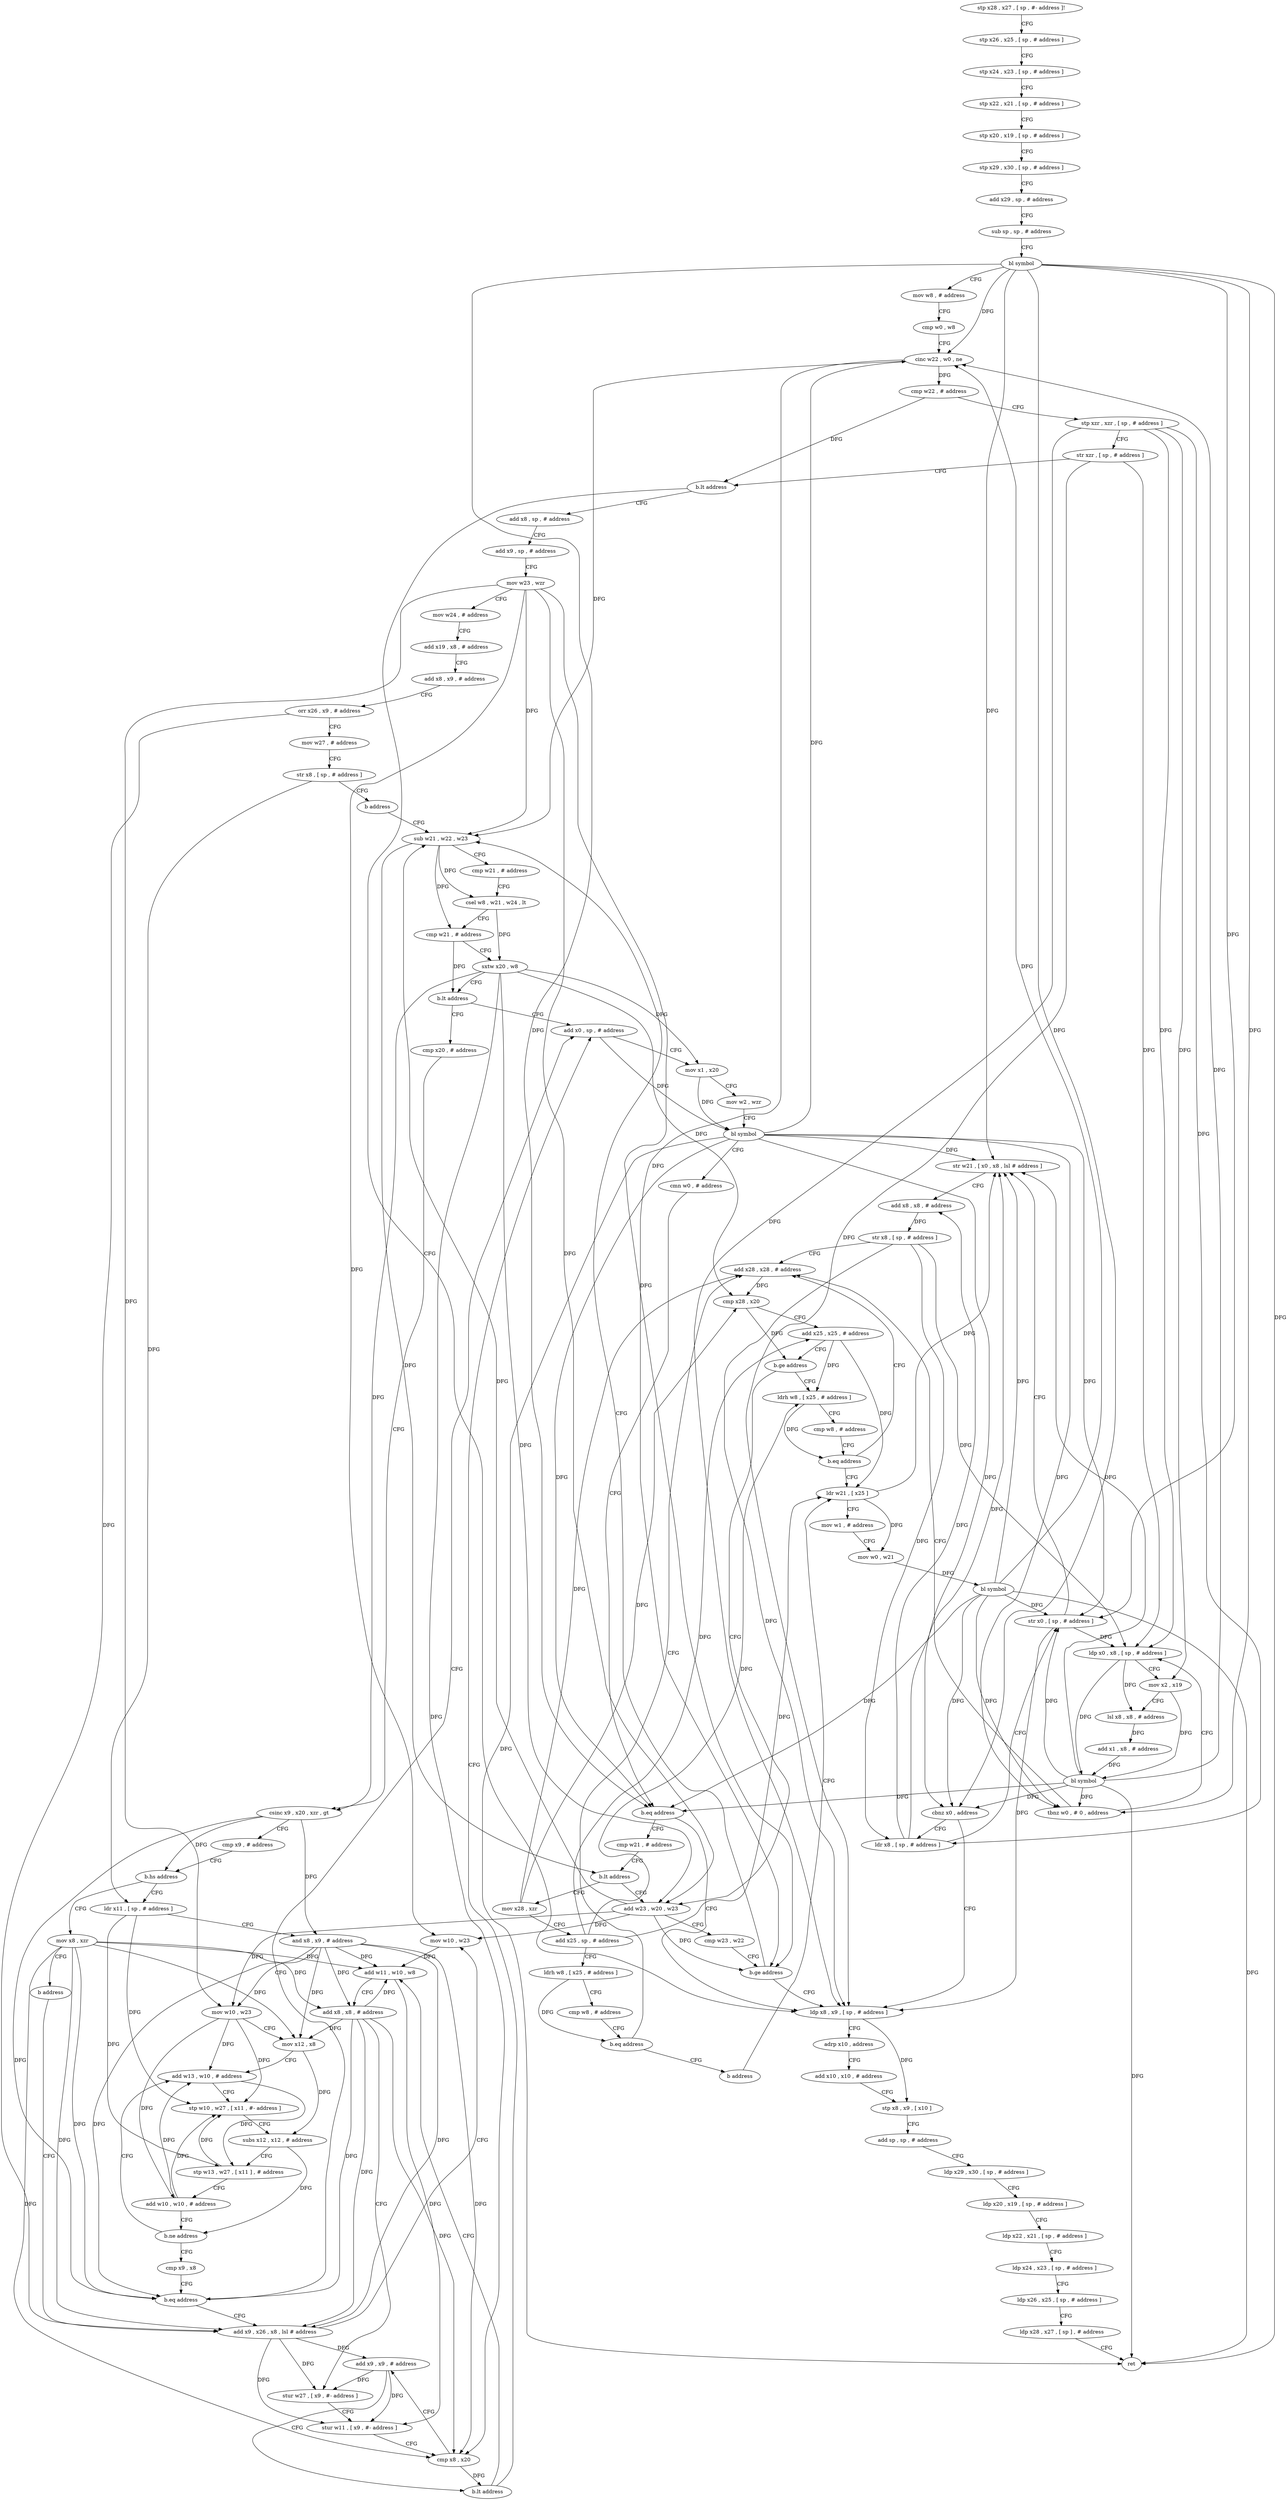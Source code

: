 digraph "func" {
"4264300" [label = "stp x28 , x27 , [ sp , #- address ]!" ]
"4264304" [label = "stp x26 , x25 , [ sp , # address ]" ]
"4264308" [label = "stp x24 , x23 , [ sp , # address ]" ]
"4264312" [label = "stp x22 , x21 , [ sp , # address ]" ]
"4264316" [label = "stp x20 , x19 , [ sp , # address ]" ]
"4264320" [label = "stp x29 , x30 , [ sp , # address ]" ]
"4264324" [label = "add x29 , sp , # address" ]
"4264328" [label = "sub sp , sp , # address" ]
"4264332" [label = "bl symbol" ]
"4264336" [label = "mov w8 , # address" ]
"4264340" [label = "cmp w0 , w8" ]
"4264344" [label = "cinc w22 , w0 , ne" ]
"4264348" [label = "cmp w22 , # address" ]
"4264352" [label = "stp xzr , xzr , [ sp , # address ]" ]
"4264356" [label = "str xzr , [ sp , # address ]" ]
"4264360" [label = "b.lt address" ]
"4264696" [label = "ldp x8 , x9 , [ sp , # address ]" ]
"4264364" [label = "add x8 , sp , # address" ]
"4264700" [label = "adrp x10 , address" ]
"4264704" [label = "add x10 , x10 , # address" ]
"4264708" [label = "stp x8 , x9 , [ x10 ]" ]
"4264712" [label = "add sp , sp , # address" ]
"4264716" [label = "ldp x29 , x30 , [ sp , # address ]" ]
"4264720" [label = "ldp x20 , x19 , [ sp , # address ]" ]
"4264724" [label = "ldp x22 , x21 , [ sp , # address ]" ]
"4264728" [label = "ldp x24 , x23 , [ sp , # address ]" ]
"4264732" [label = "ldp x26 , x25 , [ sp , # address ]" ]
"4264736" [label = "ldp x28 , x27 , [ sp ] , # address" ]
"4264740" [label = "ret" ]
"4264368" [label = "add x9 , sp , # address" ]
"4264372" [label = "mov w23 , wzr" ]
"4264376" [label = "mov w24 , # address" ]
"4264380" [label = "add x19 , x8 , # address" ]
"4264384" [label = "add x8 , x9 , # address" ]
"4264388" [label = "orr x26 , x9 , # address" ]
"4264392" [label = "mov w27 , # address" ]
"4264396" [label = "str x8 , [ sp , # address ]" ]
"4264400" [label = "b address" ]
"4264416" [label = "sub w21 , w22 , w23" ]
"4264420" [label = "cmp w21 , # address" ]
"4264424" [label = "csel w8 , w21 , w24 , lt" ]
"4264428" [label = "cmp w21 , # address" ]
"4264432" [label = "sxtw x20 , w8" ]
"4264436" [label = "b.lt address" ]
"4264548" [label = "add x0 , sp , # address" ]
"4264440" [label = "cmp x20 , # address" ]
"4264552" [label = "mov x1 , x20" ]
"4264556" [label = "mov w2 , wzr" ]
"4264560" [label = "bl symbol" ]
"4264564" [label = "cmn w0 , # address" ]
"4264568" [label = "b.eq address" ]
"4264572" [label = "cmp w21 , # address" ]
"4264444" [label = "csinc x9 , x20 , xzr , gt" ]
"4264448" [label = "cmp x9 , # address" ]
"4264452" [label = "b.hs address" ]
"4264464" [label = "ldr x11 , [ sp , # address ]" ]
"4264456" [label = "mov x8 , xzr" ]
"4264576" [label = "b.lt address" ]
"4264404" [label = "add w23 , w20 , w23" ]
"4264580" [label = "mov x28 , xzr" ]
"4264468" [label = "and x8 , x9 , # address" ]
"4264472" [label = "mov w10 , w23" ]
"4264476" [label = "mov x12 , x8" ]
"4264480" [label = "add w13 , w10 , # address" ]
"4264460" [label = "b address" ]
"4264512" [label = "add x9 , x26 , x8 , lsl # address" ]
"4264408" [label = "cmp w23 , w22" ]
"4264412" [label = "b.ge address" ]
"4264584" [label = "add x25 , sp , # address" ]
"4264588" [label = "ldrh w8 , [ x25 , # address ]" ]
"4264592" [label = "cmp w8 , # address" ]
"4264596" [label = "b.eq address" ]
"4264624" [label = "add x28 , x28 , # address" ]
"4264600" [label = "b address" ]
"4264484" [label = "stp w10 , w27 , [ x11 , #- address ]" ]
"4264488" [label = "subs x12 , x12 , # address" ]
"4264492" [label = "stp w13 , w27 , [ x11 ] , # address" ]
"4264496" [label = "add w10 , w10 , # address" ]
"4264500" [label = "b.ne address" ]
"4264504" [label = "cmp x9 , x8" ]
"4264508" [label = "b.eq address" ]
"4264516" [label = "mov w10 , w23" ]
"4264520" [label = "add w11 , w10 , w8" ]
"4264628" [label = "cmp x28 , x20" ]
"4264632" [label = "add x25 , x25 , # address" ]
"4264636" [label = "b.ge address" ]
"4264640" [label = "ldrh w8 , [ x25 , # address ]" ]
"4264652" [label = "ldr w21 , [ x25 ]" ]
"4264524" [label = "add x8 , x8 , # address" ]
"4264528" [label = "stur w27 , [ x9 , #- address ]" ]
"4264532" [label = "stur w11 , [ x9 , #- address ]" ]
"4264536" [label = "cmp x8 , x20" ]
"4264540" [label = "add x9 , x9 , # address" ]
"4264544" [label = "b.lt address" ]
"4264644" [label = "cmp w8 , # address" ]
"4264648" [label = "b.eq address" ]
"4264656" [label = "mov w1 , # address" ]
"4264660" [label = "mov w0 , w21" ]
"4264664" [label = "bl symbol" ]
"4264668" [label = "tbnz w0 , # 0 , address" ]
"4264672" [label = "ldp x0 , x8 , [ sp , # address ]" ]
"4264676" [label = "mov x2 , x19" ]
"4264680" [label = "lsl x8 , x8 , # address" ]
"4264684" [label = "add x1 , x8 , # address" ]
"4264688" [label = "bl symbol" ]
"4264692" [label = "cbnz x0 , address" ]
"4264604" [label = "ldr x8 , [ sp , # address ]" ]
"4264608" [label = "str x0 , [ sp , # address ]" ]
"4264612" [label = "str w21 , [ x0 , x8 , lsl # address ]" ]
"4264616" [label = "add x8 , x8 , # address" ]
"4264620" [label = "str x8 , [ sp , # address ]" ]
"4264300" -> "4264304" [ label = "CFG" ]
"4264304" -> "4264308" [ label = "CFG" ]
"4264308" -> "4264312" [ label = "CFG" ]
"4264312" -> "4264316" [ label = "CFG" ]
"4264316" -> "4264320" [ label = "CFG" ]
"4264320" -> "4264324" [ label = "CFG" ]
"4264324" -> "4264328" [ label = "CFG" ]
"4264328" -> "4264332" [ label = "CFG" ]
"4264332" -> "4264336" [ label = "CFG" ]
"4264332" -> "4264344" [ label = "DFG" ]
"4264332" -> "4264740" [ label = "DFG" ]
"4264332" -> "4264568" [ label = "DFG" ]
"4264332" -> "4264668" [ label = "DFG" ]
"4264332" -> "4264692" [ label = "DFG" ]
"4264332" -> "4264608" [ label = "DFG" ]
"4264332" -> "4264612" [ label = "DFG" ]
"4264336" -> "4264340" [ label = "CFG" ]
"4264340" -> "4264344" [ label = "CFG" ]
"4264344" -> "4264348" [ label = "DFG" ]
"4264344" -> "4264416" [ label = "DFG" ]
"4264344" -> "4264412" [ label = "DFG" ]
"4264348" -> "4264352" [ label = "CFG" ]
"4264348" -> "4264360" [ label = "DFG" ]
"4264352" -> "4264356" [ label = "CFG" ]
"4264352" -> "4264696" [ label = "DFG" ]
"4264352" -> "4264672" [ label = "DFG" ]
"4264352" -> "4264604" [ label = "DFG" ]
"4264352" -> "4264676" [ label = "DFG" ]
"4264356" -> "4264360" [ label = "CFG" ]
"4264356" -> "4264696" [ label = "DFG" ]
"4264356" -> "4264672" [ label = "DFG" ]
"4264360" -> "4264696" [ label = "CFG" ]
"4264360" -> "4264364" [ label = "CFG" ]
"4264696" -> "4264700" [ label = "CFG" ]
"4264696" -> "4264708" [ label = "DFG" ]
"4264364" -> "4264368" [ label = "CFG" ]
"4264700" -> "4264704" [ label = "CFG" ]
"4264704" -> "4264708" [ label = "CFG" ]
"4264708" -> "4264712" [ label = "CFG" ]
"4264712" -> "4264716" [ label = "CFG" ]
"4264716" -> "4264720" [ label = "CFG" ]
"4264720" -> "4264724" [ label = "CFG" ]
"4264724" -> "4264728" [ label = "CFG" ]
"4264728" -> "4264732" [ label = "CFG" ]
"4264732" -> "4264736" [ label = "CFG" ]
"4264736" -> "4264740" [ label = "CFG" ]
"4264368" -> "4264372" [ label = "CFG" ]
"4264372" -> "4264376" [ label = "CFG" ]
"4264372" -> "4264416" [ label = "DFG" ]
"4264372" -> "4264404" [ label = "DFG" ]
"4264372" -> "4264412" [ label = "DFG" ]
"4264372" -> "4264472" [ label = "DFG" ]
"4264372" -> "4264516" [ label = "DFG" ]
"4264376" -> "4264380" [ label = "CFG" ]
"4264380" -> "4264384" [ label = "CFG" ]
"4264384" -> "4264388" [ label = "CFG" ]
"4264388" -> "4264392" [ label = "CFG" ]
"4264388" -> "4264512" [ label = "DFG" ]
"4264392" -> "4264396" [ label = "CFG" ]
"4264396" -> "4264400" [ label = "CFG" ]
"4264396" -> "4264464" [ label = "DFG" ]
"4264400" -> "4264416" [ label = "CFG" ]
"4264416" -> "4264420" [ label = "CFG" ]
"4264416" -> "4264424" [ label = "DFG" ]
"4264416" -> "4264428" [ label = "DFG" ]
"4264416" -> "4264576" [ label = "DFG" ]
"4264420" -> "4264424" [ label = "CFG" ]
"4264424" -> "4264428" [ label = "CFG" ]
"4264424" -> "4264432" [ label = "DFG" ]
"4264428" -> "4264432" [ label = "CFG" ]
"4264428" -> "4264436" [ label = "DFG" ]
"4264432" -> "4264436" [ label = "CFG" ]
"4264432" -> "4264552" [ label = "DFG" ]
"4264432" -> "4264444" [ label = "DFG" ]
"4264432" -> "4264404" [ label = "DFG" ]
"4264432" -> "4264628" [ label = "DFG" ]
"4264432" -> "4264536" [ label = "DFG" ]
"4264436" -> "4264548" [ label = "CFG" ]
"4264436" -> "4264440" [ label = "CFG" ]
"4264548" -> "4264552" [ label = "CFG" ]
"4264548" -> "4264560" [ label = "DFG" ]
"4264440" -> "4264444" [ label = "CFG" ]
"4264552" -> "4264556" [ label = "CFG" ]
"4264552" -> "4264560" [ label = "DFG" ]
"4264556" -> "4264560" [ label = "CFG" ]
"4264560" -> "4264564" [ label = "CFG" ]
"4264560" -> "4264344" [ label = "DFG" ]
"4264560" -> "4264740" [ label = "DFG" ]
"4264560" -> "4264568" [ label = "DFG" ]
"4264560" -> "4264668" [ label = "DFG" ]
"4264560" -> "4264692" [ label = "DFG" ]
"4264560" -> "4264608" [ label = "DFG" ]
"4264560" -> "4264612" [ label = "DFG" ]
"4264564" -> "4264568" [ label = "CFG" ]
"4264568" -> "4264696" [ label = "CFG" ]
"4264568" -> "4264572" [ label = "CFG" ]
"4264572" -> "4264576" [ label = "CFG" ]
"4264444" -> "4264448" [ label = "CFG" ]
"4264444" -> "4264452" [ label = "DFG" ]
"4264444" -> "4264468" [ label = "DFG" ]
"4264444" -> "4264508" [ label = "DFG" ]
"4264448" -> "4264452" [ label = "CFG" ]
"4264452" -> "4264464" [ label = "CFG" ]
"4264452" -> "4264456" [ label = "CFG" ]
"4264464" -> "4264468" [ label = "CFG" ]
"4264464" -> "4264484" [ label = "DFG" ]
"4264464" -> "4264492" [ label = "DFG" ]
"4264456" -> "4264460" [ label = "CFG" ]
"4264456" -> "4264476" [ label = "DFG" ]
"4264456" -> "4264512" [ label = "DFG" ]
"4264456" -> "4264508" [ label = "DFG" ]
"4264456" -> "4264520" [ label = "DFG" ]
"4264456" -> "4264524" [ label = "DFG" ]
"4264456" -> "4264536" [ label = "DFG" ]
"4264576" -> "4264404" [ label = "CFG" ]
"4264576" -> "4264580" [ label = "CFG" ]
"4264404" -> "4264408" [ label = "CFG" ]
"4264404" -> "4264416" [ label = "DFG" ]
"4264404" -> "4264412" [ label = "DFG" ]
"4264404" -> "4264472" [ label = "DFG" ]
"4264404" -> "4264516" [ label = "DFG" ]
"4264580" -> "4264584" [ label = "CFG" ]
"4264580" -> "4264624" [ label = "DFG" ]
"4264580" -> "4264628" [ label = "DFG" ]
"4264468" -> "4264472" [ label = "CFG" ]
"4264468" -> "4264476" [ label = "DFG" ]
"4264468" -> "4264512" [ label = "DFG" ]
"4264468" -> "4264508" [ label = "DFG" ]
"4264468" -> "4264520" [ label = "DFG" ]
"4264468" -> "4264524" [ label = "DFG" ]
"4264468" -> "4264536" [ label = "DFG" ]
"4264472" -> "4264476" [ label = "CFG" ]
"4264472" -> "4264480" [ label = "DFG" ]
"4264472" -> "4264484" [ label = "DFG" ]
"4264472" -> "4264496" [ label = "DFG" ]
"4264476" -> "4264480" [ label = "CFG" ]
"4264476" -> "4264488" [ label = "DFG" ]
"4264480" -> "4264484" [ label = "CFG" ]
"4264480" -> "4264492" [ label = "DFG" ]
"4264460" -> "4264512" [ label = "CFG" ]
"4264512" -> "4264516" [ label = "CFG" ]
"4264512" -> "4264528" [ label = "DFG" ]
"4264512" -> "4264532" [ label = "DFG" ]
"4264512" -> "4264540" [ label = "DFG" ]
"4264408" -> "4264412" [ label = "CFG" ]
"4264412" -> "4264696" [ label = "CFG" ]
"4264412" -> "4264416" [ label = "CFG" ]
"4264584" -> "4264588" [ label = "CFG" ]
"4264584" -> "4264632" [ label = "DFG" ]
"4264584" -> "4264640" [ label = "DFG" ]
"4264584" -> "4264652" [ label = "DFG" ]
"4264588" -> "4264592" [ label = "CFG" ]
"4264588" -> "4264596" [ label = "DFG" ]
"4264592" -> "4264596" [ label = "CFG" ]
"4264596" -> "4264624" [ label = "CFG" ]
"4264596" -> "4264600" [ label = "CFG" ]
"4264624" -> "4264628" [ label = "DFG" ]
"4264600" -> "4264652" [ label = "CFG" ]
"4264484" -> "4264488" [ label = "CFG" ]
"4264488" -> "4264492" [ label = "CFG" ]
"4264488" -> "4264500" [ label = "DFG" ]
"4264492" -> "4264496" [ label = "CFG" ]
"4264492" -> "4264484" [ label = "DFG" ]
"4264496" -> "4264500" [ label = "CFG" ]
"4264496" -> "4264480" [ label = "DFG" ]
"4264496" -> "4264484" [ label = "DFG" ]
"4264500" -> "4264480" [ label = "CFG" ]
"4264500" -> "4264504" [ label = "CFG" ]
"4264504" -> "4264508" [ label = "CFG" ]
"4264508" -> "4264548" [ label = "CFG" ]
"4264508" -> "4264512" [ label = "CFG" ]
"4264516" -> "4264520" [ label = "DFG" ]
"4264520" -> "4264524" [ label = "CFG" ]
"4264520" -> "4264532" [ label = "DFG" ]
"4264628" -> "4264632" [ label = "CFG" ]
"4264628" -> "4264636" [ label = "DFG" ]
"4264632" -> "4264636" [ label = "CFG" ]
"4264632" -> "4264640" [ label = "DFG" ]
"4264632" -> "4264652" [ label = "DFG" ]
"4264636" -> "4264404" [ label = "CFG" ]
"4264636" -> "4264640" [ label = "CFG" ]
"4264640" -> "4264644" [ label = "CFG" ]
"4264640" -> "4264648" [ label = "DFG" ]
"4264652" -> "4264656" [ label = "CFG" ]
"4264652" -> "4264660" [ label = "DFG" ]
"4264652" -> "4264612" [ label = "DFG" ]
"4264524" -> "4264528" [ label = "CFG" ]
"4264524" -> "4264476" [ label = "DFG" ]
"4264524" -> "4264512" [ label = "DFG" ]
"4264524" -> "4264508" [ label = "DFG" ]
"4264524" -> "4264520" [ label = "DFG" ]
"4264524" -> "4264536" [ label = "DFG" ]
"4264528" -> "4264532" [ label = "CFG" ]
"4264532" -> "4264536" [ label = "CFG" ]
"4264536" -> "4264540" [ label = "CFG" ]
"4264536" -> "4264544" [ label = "DFG" ]
"4264540" -> "4264544" [ label = "CFG" ]
"4264540" -> "4264528" [ label = "DFG" ]
"4264540" -> "4264532" [ label = "DFG" ]
"4264544" -> "4264520" [ label = "CFG" ]
"4264544" -> "4264548" [ label = "CFG" ]
"4264644" -> "4264648" [ label = "CFG" ]
"4264648" -> "4264624" [ label = "CFG" ]
"4264648" -> "4264652" [ label = "CFG" ]
"4264656" -> "4264660" [ label = "CFG" ]
"4264660" -> "4264664" [ label = "DFG" ]
"4264664" -> "4264668" [ label = "DFG" ]
"4264664" -> "4264344" [ label = "DFG" ]
"4264664" -> "4264568" [ label = "DFG" ]
"4264664" -> "4264740" [ label = "DFG" ]
"4264664" -> "4264692" [ label = "DFG" ]
"4264664" -> "4264608" [ label = "DFG" ]
"4264664" -> "4264612" [ label = "DFG" ]
"4264668" -> "4264624" [ label = "CFG" ]
"4264668" -> "4264672" [ label = "CFG" ]
"4264672" -> "4264676" [ label = "CFG" ]
"4264672" -> "4264688" [ label = "DFG" ]
"4264672" -> "4264680" [ label = "DFG" ]
"4264676" -> "4264680" [ label = "CFG" ]
"4264676" -> "4264688" [ label = "DFG" ]
"4264680" -> "4264684" [ label = "DFG" ]
"4264684" -> "4264688" [ label = "DFG" ]
"4264688" -> "4264692" [ label = "DFG" ]
"4264688" -> "4264344" [ label = "DFG" ]
"4264688" -> "4264568" [ label = "DFG" ]
"4264688" -> "4264668" [ label = "DFG" ]
"4264688" -> "4264740" [ label = "DFG" ]
"4264688" -> "4264608" [ label = "DFG" ]
"4264688" -> "4264612" [ label = "DFG" ]
"4264692" -> "4264604" [ label = "CFG" ]
"4264692" -> "4264696" [ label = "CFG" ]
"4264604" -> "4264608" [ label = "CFG" ]
"4264604" -> "4264612" [ label = "DFG" ]
"4264604" -> "4264616" [ label = "DFG" ]
"4264608" -> "4264612" [ label = "CFG" ]
"4264608" -> "4264696" [ label = "DFG" ]
"4264608" -> "4264672" [ label = "DFG" ]
"4264612" -> "4264616" [ label = "CFG" ]
"4264616" -> "4264620" [ label = "DFG" ]
"4264620" -> "4264624" [ label = "CFG" ]
"4264620" -> "4264696" [ label = "DFG" ]
"4264620" -> "4264672" [ label = "DFG" ]
"4264620" -> "4264604" [ label = "DFG" ]
}
